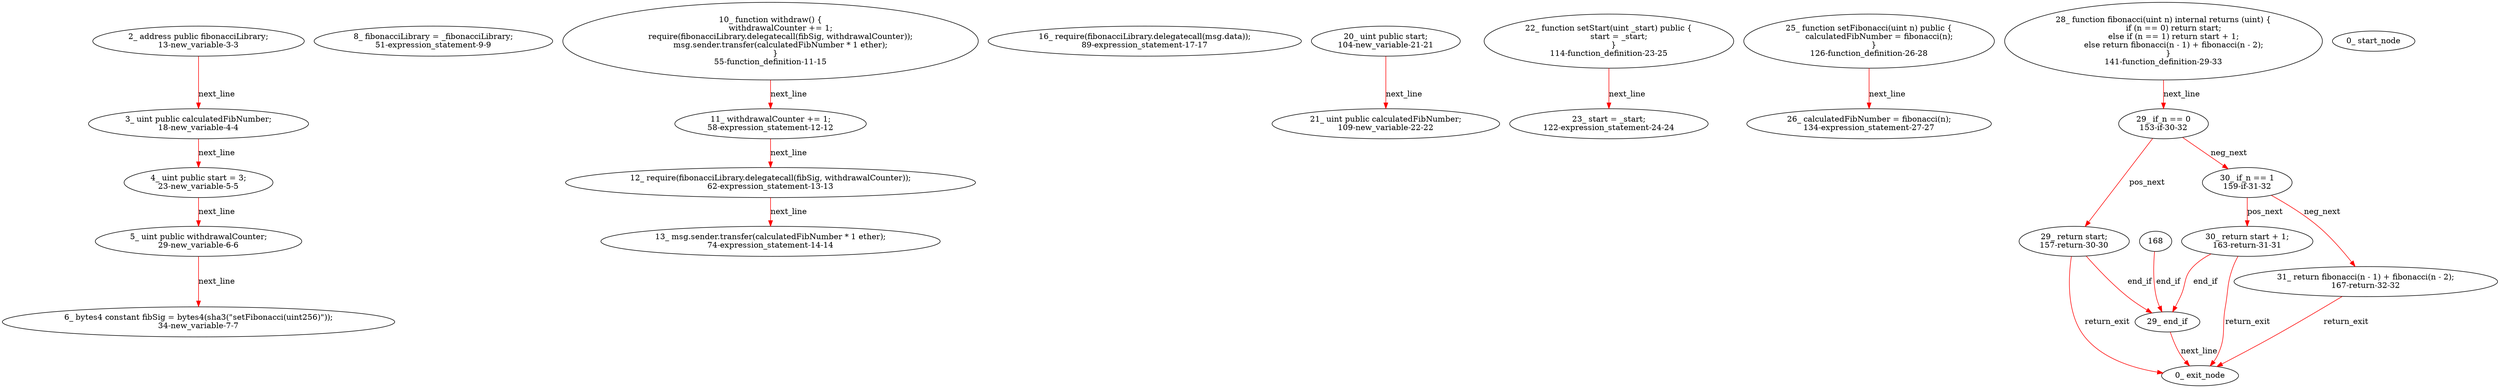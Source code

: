 digraph  {
13 [label="2_ address public fibonacciLibrary;\n13-new_variable-3-3", method="", type_label=new_variable];
18 [label="3_ uint public calculatedFibNumber;\n18-new_variable-4-4", method="", type_label=new_variable];
23 [label="4_ uint public start = 3;\n23-new_variable-5-5", method="", type_label=new_variable];
29 [label="5_ uint public withdrawalCounter;\n29-new_variable-6-6", method="", type_label=new_variable];
34 [label="6_ bytes4 constant fibSig = bytes4(sha3(\"setFibonacci(uint256)\"));\n34-new_variable-7-7", method="", type_label=new_variable];
51 [label="8_ fibonacciLibrary = _fibonacciLibrary;\n51-expression_statement-9-9", method="", type_label=expression_statement];
55 [label="10_ function withdraw() {\n        withdrawalCounter += 1;\n        require(fibonacciLibrary.delegatecall(fibSig, withdrawalCounter));\n        msg.sender.transfer(calculatedFibNumber * 1 ether);\n    }\n55-function_definition-11-15", method="withdraw()", type_label=function_definition];
58 [label="11_ withdrawalCounter += 1;\n58-expression_statement-12-12", method="withdraw()", type_label=expression_statement];
62 [label="12_ require(fibonacciLibrary.delegatecall(fibSig, withdrawalCounter));\n62-expression_statement-13-13", method="withdraw()", type_label=expression_statement];
74 [label="13_ msg.sender.transfer(calculatedFibNumber * 1 ether);\n74-expression_statement-14-14", method="withdraw()", type_label=expression_statement];
89 [label="16_ require(fibonacciLibrary.delegatecall(msg.data));\n89-expression_statement-17-17", method="", type_label=expression_statement];
104 [label="20_ uint public start;\n104-new_variable-21-21", method="", type_label=new_variable];
109 [label="21_ uint public calculatedFibNumber;\n109-new_variable-22-22", method="", type_label=new_variable];
114 [label="22_ function setStart(uint _start) public {\n        start = _start;\n    }\n114-function_definition-23-25", method="setStart(uint _start)", type_label=function_definition];
122 [label="23_ start = _start;\n122-expression_statement-24-24", method="setStart(uint _start)", type_label=expression_statement];
126 [label="25_ function setFibonacci(uint n) public {\n        calculatedFibNumber = fibonacci(n);\n    }\n126-function_definition-26-28", method="setFibonacci(uint n)", type_label=function_definition];
134 [label="26_ calculatedFibNumber = fibonacci(n);\n134-expression_statement-27-27", method="setFibonacci(uint n)", type_label=expression_statement];
141 [label="28_ function fibonacci(uint n) internal returns (uint) {\n        if (n == 0) return start;\n        else if (n == 1) return start + 1;\n        else return fibonacci(n - 1) + fibonacci(n - 2);\n    }\n141-function_definition-29-33", method="fibonacci(uint n)", type_label=function_definition];
153 [label="29_ if_n == 0\n153-if-30-32", method="fibonacci(uint n)", type_label=if];
329 [label="29_ end_if", method="fibonacci(uint n)", type_label=end_if];
157 [label="29_ return start;\n157-return-30-30", method="fibonacci(uint n)", type_label=return];
159 [label="30_ if_n == 1\n159-if-31-32", method="fibonacci(uint n)", type_label=if];
163 [label="30_ return start + 1;\n163-return-31-31", method="fibonacci(uint n)", type_label=return];
167 [label="31_ return fibonacci(n - 1) + fibonacci(n - 2);\n167-return-32-32", method="fibonacci(uint n)", type_label=return];
1 [label="0_ start_node", method="", type_label=start];
2 [label="0_ exit_node", method="", type_label=exit];
168;
13 -> 18  [color=red, controlflow_type=next_line, edge_type=CFG_edge, key=0, label=next_line];
18 -> 23  [color=red, controlflow_type=next_line, edge_type=CFG_edge, key=0, label=next_line];
23 -> 29  [color=red, controlflow_type=next_line, edge_type=CFG_edge, key=0, label=next_line];
29 -> 34  [color=red, controlflow_type=next_line, edge_type=CFG_edge, key=0, label=next_line];
55 -> 58  [color=red, controlflow_type=next_line, edge_type=CFG_edge, key=0, label=next_line];
58 -> 62  [color=red, controlflow_type=next_line, edge_type=CFG_edge, key=0, label=next_line];
62 -> 74  [color=red, controlflow_type=next_line, edge_type=CFG_edge, key=0, label=next_line];
104 -> 109  [color=red, controlflow_type=next_line, edge_type=CFG_edge, key=0, label=next_line];
114 -> 122  [color=red, controlflow_type=next_line, edge_type=CFG_edge, key=0, label=next_line];
126 -> 134  [color=red, controlflow_type=next_line, edge_type=CFG_edge, key=0, label=next_line];
141 -> 153  [color=red, controlflow_type=next_line, edge_type=CFG_edge, key=0, label=next_line];
153 -> 157  [color=red, controlflow_type=pos_next, edge_type=CFG_edge, key=0, label=pos_next];
153 -> 159  [color=red, controlflow_type=neg_next, edge_type=CFG_edge, key=0, label=neg_next];
329 -> 2  [color=red, controlflow_type=next_line, edge_type=CFG_edge, key=0, label=next_line];
157 -> 329  [color=red, controlflow_type=end_if, edge_type=CFG_edge, key=0, label=end_if];
157 -> 2  [color=red, controlflow_type=return_exit, edge_type=CFG_edge, key=0, label=return_exit];
159 -> 163  [color=red, controlflow_type=pos_next, edge_type=CFG_edge, key=0, label=pos_next];
159 -> 167  [color=red, controlflow_type=neg_next, edge_type=CFG_edge, key=0, label=neg_next];
163 -> 329  [color=red, controlflow_type=end_if, edge_type=CFG_edge, key=0, label=end_if];
163 -> 2  [color=red, controlflow_type=return_exit, edge_type=CFG_edge, key=0, label=return_exit];
167 -> 2  [color=red, controlflow_type=return_exit, edge_type=CFG_edge, key=0, label=return_exit];
168 -> 329  [color=red, controlflow_type=end_if, edge_type=CFG_edge, key=0, label=end_if];
}
